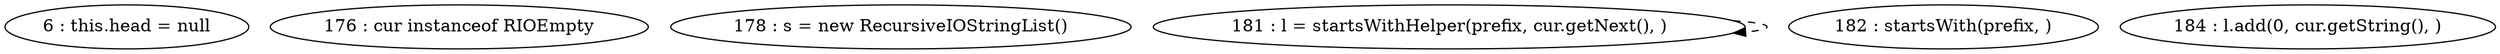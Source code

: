 digraph G {
"6 : this.head = null"
"176 : cur instanceof RIOEmpty"
"178 : s = new RecursiveIOStringList()"
"181 : l = startsWithHelper(prefix, cur.getNext(), )"
"181 : l = startsWithHelper(prefix, cur.getNext(), )" -> "181 : l = startsWithHelper(prefix, cur.getNext(), )" [style=dashed]
"182 : startsWith(prefix, )"
"184 : l.add(0, cur.getString(), )"
}